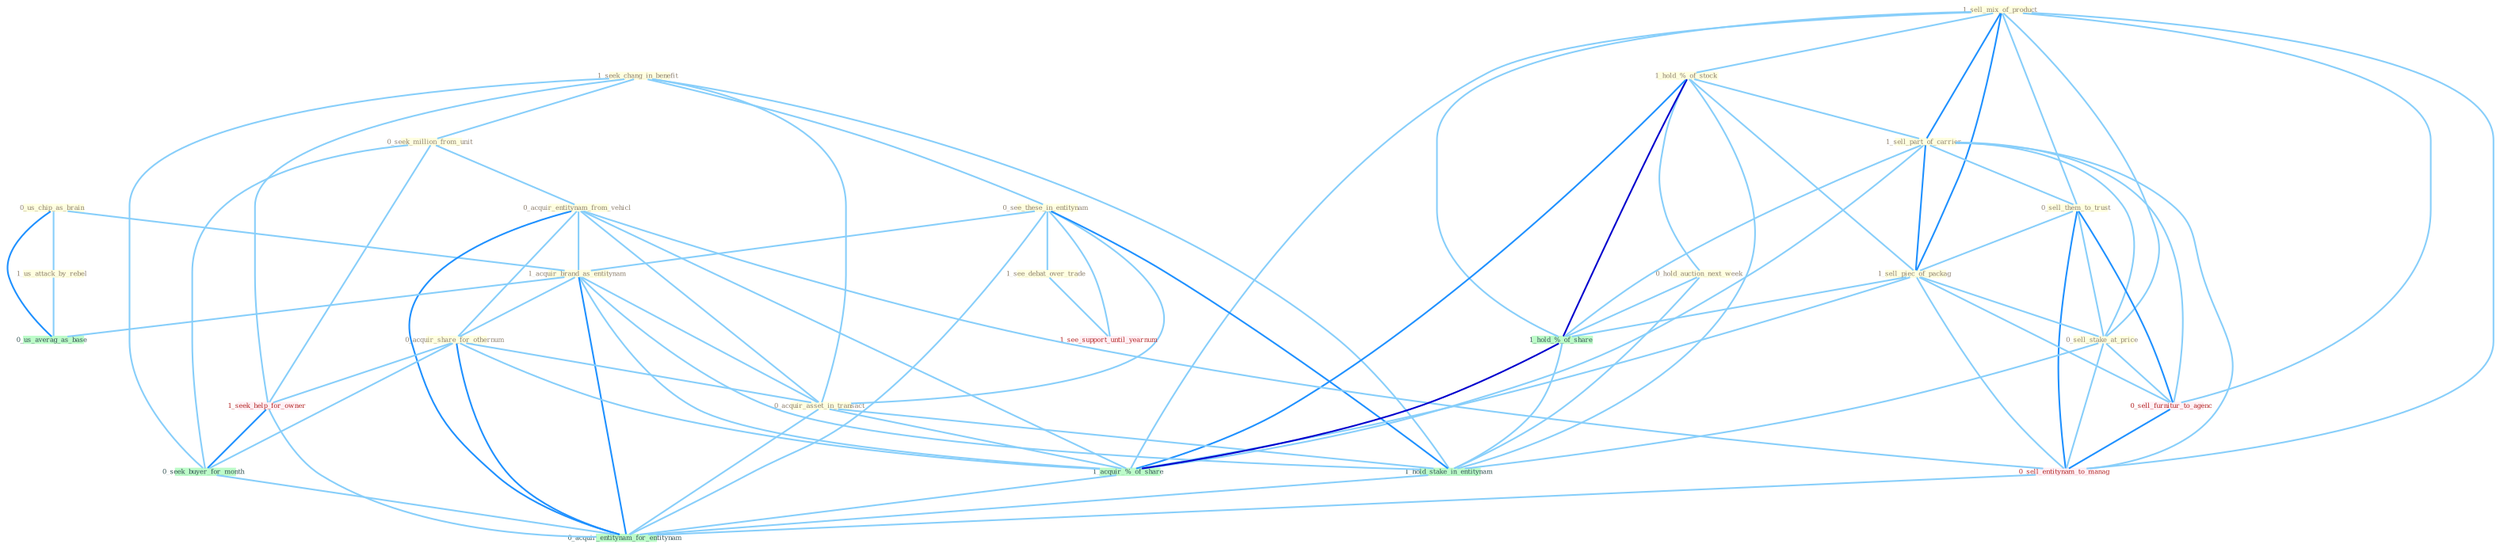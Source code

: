 Graph G{ 
    node
    [shape=polygon,style=filled,width=.5,height=.06,color="#BDFCC9",fixedsize=true,fontsize=4,
    fontcolor="#2f4f4f"];
    {node
    [color="#ffffe0", fontcolor="#8b7d6b"] "0_us_chip_as_brain " "1_sell_mix_of_product " "1_seek_chang_in_benefit " "1_hold_%_of_stock " "1_sell_part_of_carrier " "0_seek_million_from_unit " "0_see_these_in_entitynam " "1_us_attack_by_rebel " "0_hold_auction_next_week " "0_acquir_entitynam_from_vehicl " "0_sell_them_to_trust " "1_see_debat_over_trade " "1_acquir_brand_as_entitynam " "0_acquir_share_for_othernum " "1_sell_piec_of_packag " "0_acquir_asset_in_transact " "0_sell_stake_at_price "}
{node [color="#fff0f5", fontcolor="#b22222"] "1_seek_help_for_owner " "1_see_support_until_yearnum " "0_sell_furnitur_to_agenc " "0_sell_entitynam_to_manag "}
edge [color="#B0E2FF"];

	"0_us_chip_as_brain " -- "1_us_attack_by_rebel " [w="1", color="#87cefa" ];
	"0_us_chip_as_brain " -- "1_acquir_brand_as_entitynam " [w="1", color="#87cefa" ];
	"0_us_chip_as_brain " -- "0_us_averag_as_base " [w="2", color="#1e90ff" , len=0.8];
	"1_sell_mix_of_product " -- "1_hold_%_of_stock " [w="1", color="#87cefa" ];
	"1_sell_mix_of_product " -- "1_sell_part_of_carrier " [w="2", color="#1e90ff" , len=0.8];
	"1_sell_mix_of_product " -- "0_sell_them_to_trust " [w="1", color="#87cefa" ];
	"1_sell_mix_of_product " -- "1_sell_piec_of_packag " [w="2", color="#1e90ff" , len=0.8];
	"1_sell_mix_of_product " -- "0_sell_stake_at_price " [w="1", color="#87cefa" ];
	"1_sell_mix_of_product " -- "1_hold_%_of_share " [w="1", color="#87cefa" ];
	"1_sell_mix_of_product " -- "1_acquir_%_of_share " [w="1", color="#87cefa" ];
	"1_sell_mix_of_product " -- "0_sell_furnitur_to_agenc " [w="1", color="#87cefa" ];
	"1_sell_mix_of_product " -- "0_sell_entitynam_to_manag " [w="1", color="#87cefa" ];
	"1_seek_chang_in_benefit " -- "0_seek_million_from_unit " [w="1", color="#87cefa" ];
	"1_seek_chang_in_benefit " -- "0_see_these_in_entitynam " [w="1", color="#87cefa" ];
	"1_seek_chang_in_benefit " -- "0_acquir_asset_in_transact " [w="1", color="#87cefa" ];
	"1_seek_chang_in_benefit " -- "1_hold_stake_in_entitynam " [w="1", color="#87cefa" ];
	"1_seek_chang_in_benefit " -- "1_seek_help_for_owner " [w="1", color="#87cefa" ];
	"1_seek_chang_in_benefit " -- "0_seek_buyer_for_month " [w="1", color="#87cefa" ];
	"1_hold_%_of_stock " -- "1_sell_part_of_carrier " [w="1", color="#87cefa" ];
	"1_hold_%_of_stock " -- "0_hold_auction_next_week " [w="1", color="#87cefa" ];
	"1_hold_%_of_stock " -- "1_sell_piec_of_packag " [w="1", color="#87cefa" ];
	"1_hold_%_of_stock " -- "1_hold_%_of_share " [w="3", color="#0000cd" , len=0.6];
	"1_hold_%_of_stock " -- "1_hold_stake_in_entitynam " [w="1", color="#87cefa" ];
	"1_hold_%_of_stock " -- "1_acquir_%_of_share " [w="2", color="#1e90ff" , len=0.8];
	"1_sell_part_of_carrier " -- "0_sell_them_to_trust " [w="1", color="#87cefa" ];
	"1_sell_part_of_carrier " -- "1_sell_piec_of_packag " [w="2", color="#1e90ff" , len=0.8];
	"1_sell_part_of_carrier " -- "0_sell_stake_at_price " [w="1", color="#87cefa" ];
	"1_sell_part_of_carrier " -- "1_hold_%_of_share " [w="1", color="#87cefa" ];
	"1_sell_part_of_carrier " -- "1_acquir_%_of_share " [w="1", color="#87cefa" ];
	"1_sell_part_of_carrier " -- "0_sell_furnitur_to_agenc " [w="1", color="#87cefa" ];
	"1_sell_part_of_carrier " -- "0_sell_entitynam_to_manag " [w="1", color="#87cefa" ];
	"0_seek_million_from_unit " -- "0_acquir_entitynam_from_vehicl " [w="1", color="#87cefa" ];
	"0_seek_million_from_unit " -- "1_seek_help_for_owner " [w="1", color="#87cefa" ];
	"0_seek_million_from_unit " -- "0_seek_buyer_for_month " [w="1", color="#87cefa" ];
	"0_see_these_in_entitynam " -- "1_see_debat_over_trade " [w="1", color="#87cefa" ];
	"0_see_these_in_entitynam " -- "1_acquir_brand_as_entitynam " [w="1", color="#87cefa" ];
	"0_see_these_in_entitynam " -- "0_acquir_asset_in_transact " [w="1", color="#87cefa" ];
	"0_see_these_in_entitynam " -- "1_hold_stake_in_entitynam " [w="2", color="#1e90ff" , len=0.8];
	"0_see_these_in_entitynam " -- "1_see_support_until_yearnum " [w="1", color="#87cefa" ];
	"0_see_these_in_entitynam " -- "0_acquir_entitynam_for_entitynam " [w="1", color="#87cefa" ];
	"1_us_attack_by_rebel " -- "0_us_averag_as_base " [w="1", color="#87cefa" ];
	"0_hold_auction_next_week " -- "1_hold_%_of_share " [w="1", color="#87cefa" ];
	"0_hold_auction_next_week " -- "1_hold_stake_in_entitynam " [w="1", color="#87cefa" ];
	"0_acquir_entitynam_from_vehicl " -- "1_acquir_brand_as_entitynam " [w="1", color="#87cefa" ];
	"0_acquir_entitynam_from_vehicl " -- "0_acquir_share_for_othernum " [w="1", color="#87cefa" ];
	"0_acquir_entitynam_from_vehicl " -- "0_acquir_asset_in_transact " [w="1", color="#87cefa" ];
	"0_acquir_entitynam_from_vehicl " -- "1_acquir_%_of_share " [w="1", color="#87cefa" ];
	"0_acquir_entitynam_from_vehicl " -- "0_sell_entitynam_to_manag " [w="1", color="#87cefa" ];
	"0_acquir_entitynam_from_vehicl " -- "0_acquir_entitynam_for_entitynam " [w="2", color="#1e90ff" , len=0.8];
	"0_sell_them_to_trust " -- "1_sell_piec_of_packag " [w="1", color="#87cefa" ];
	"0_sell_them_to_trust " -- "0_sell_stake_at_price " [w="1", color="#87cefa" ];
	"0_sell_them_to_trust " -- "0_sell_furnitur_to_agenc " [w="2", color="#1e90ff" , len=0.8];
	"0_sell_them_to_trust " -- "0_sell_entitynam_to_manag " [w="2", color="#1e90ff" , len=0.8];
	"1_see_debat_over_trade " -- "1_see_support_until_yearnum " [w="1", color="#87cefa" ];
	"1_acquir_brand_as_entitynam " -- "0_acquir_share_for_othernum " [w="1", color="#87cefa" ];
	"1_acquir_brand_as_entitynam " -- "0_acquir_asset_in_transact " [w="1", color="#87cefa" ];
	"1_acquir_brand_as_entitynam " -- "1_hold_stake_in_entitynam " [w="1", color="#87cefa" ];
	"1_acquir_brand_as_entitynam " -- "1_acquir_%_of_share " [w="1", color="#87cefa" ];
	"1_acquir_brand_as_entitynam " -- "0_us_averag_as_base " [w="1", color="#87cefa" ];
	"1_acquir_brand_as_entitynam " -- "0_acquir_entitynam_for_entitynam " [w="2", color="#1e90ff" , len=0.8];
	"0_acquir_share_for_othernum " -- "0_acquir_asset_in_transact " [w="1", color="#87cefa" ];
	"0_acquir_share_for_othernum " -- "1_seek_help_for_owner " [w="1", color="#87cefa" ];
	"0_acquir_share_for_othernum " -- "0_seek_buyer_for_month " [w="1", color="#87cefa" ];
	"0_acquir_share_for_othernum " -- "1_acquir_%_of_share " [w="1", color="#87cefa" ];
	"0_acquir_share_for_othernum " -- "0_acquir_entitynam_for_entitynam " [w="2", color="#1e90ff" , len=0.8];
	"1_sell_piec_of_packag " -- "0_sell_stake_at_price " [w="1", color="#87cefa" ];
	"1_sell_piec_of_packag " -- "1_hold_%_of_share " [w="1", color="#87cefa" ];
	"1_sell_piec_of_packag " -- "1_acquir_%_of_share " [w="1", color="#87cefa" ];
	"1_sell_piec_of_packag " -- "0_sell_furnitur_to_agenc " [w="1", color="#87cefa" ];
	"1_sell_piec_of_packag " -- "0_sell_entitynam_to_manag " [w="1", color="#87cefa" ];
	"0_acquir_asset_in_transact " -- "1_hold_stake_in_entitynam " [w="1", color="#87cefa" ];
	"0_acquir_asset_in_transact " -- "1_acquir_%_of_share " [w="1", color="#87cefa" ];
	"0_acquir_asset_in_transact " -- "0_acquir_entitynam_for_entitynam " [w="1", color="#87cefa" ];
	"0_sell_stake_at_price " -- "1_hold_stake_in_entitynam " [w="1", color="#87cefa" ];
	"0_sell_stake_at_price " -- "0_sell_furnitur_to_agenc " [w="1", color="#87cefa" ];
	"0_sell_stake_at_price " -- "0_sell_entitynam_to_manag " [w="1", color="#87cefa" ];
	"1_hold_%_of_share " -- "1_hold_stake_in_entitynam " [w="1", color="#87cefa" ];
	"1_hold_%_of_share " -- "1_acquir_%_of_share " [w="3", color="#0000cd" , len=0.6];
	"1_hold_stake_in_entitynam " -- "0_acquir_entitynam_for_entitynam " [w="1", color="#87cefa" ];
	"1_seek_help_for_owner " -- "0_seek_buyer_for_month " [w="2", color="#1e90ff" , len=0.8];
	"1_seek_help_for_owner " -- "0_acquir_entitynam_for_entitynam " [w="1", color="#87cefa" ];
	"0_seek_buyer_for_month " -- "0_acquir_entitynam_for_entitynam " [w="1", color="#87cefa" ];
	"1_acquir_%_of_share " -- "0_acquir_entitynam_for_entitynam " [w="1", color="#87cefa" ];
	"0_sell_furnitur_to_agenc " -- "0_sell_entitynam_to_manag " [w="2", color="#1e90ff" , len=0.8];
	"0_sell_entitynam_to_manag " -- "0_acquir_entitynam_for_entitynam " [w="1", color="#87cefa" ];
}
